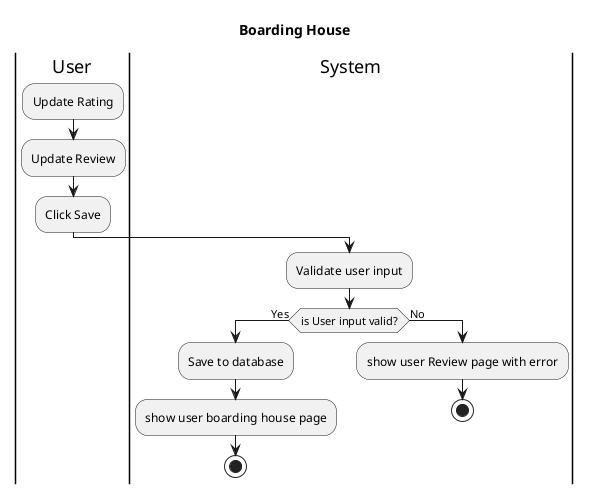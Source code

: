 @startuml
title Boarding House
|User|
    :Update Rating;
    :Update Review;
    :Click Save;
    
|System|
    :Validate user input;
    If (is User input valid?) then (Yes)
        :Save to database;
        :show user boarding house page;
        stop
    else (No)
        :show user Review page with error;
        stop
@enduml
